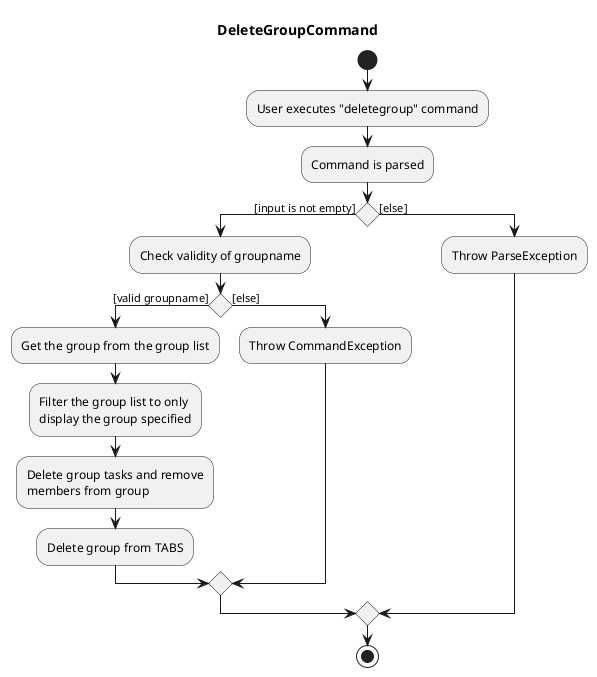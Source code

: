 @startuml

title DeleteGroupCommand

start
:User executes "deletegroup" command;
:Command is parsed;

if () then ([input is not empty])
    :Check validity of groupname;

    if () then ([valid groupname])
        :Get the group from the group list;
        :Filter the group list to only
        display the group specified;
        :Delete group tasks and remove
        members from group;
        :Delete group from TABS;


    else ([else])
        :Throw CommandException;
    endif

else ([else])
    :Throw ParseException;
endif

stop

@enduml